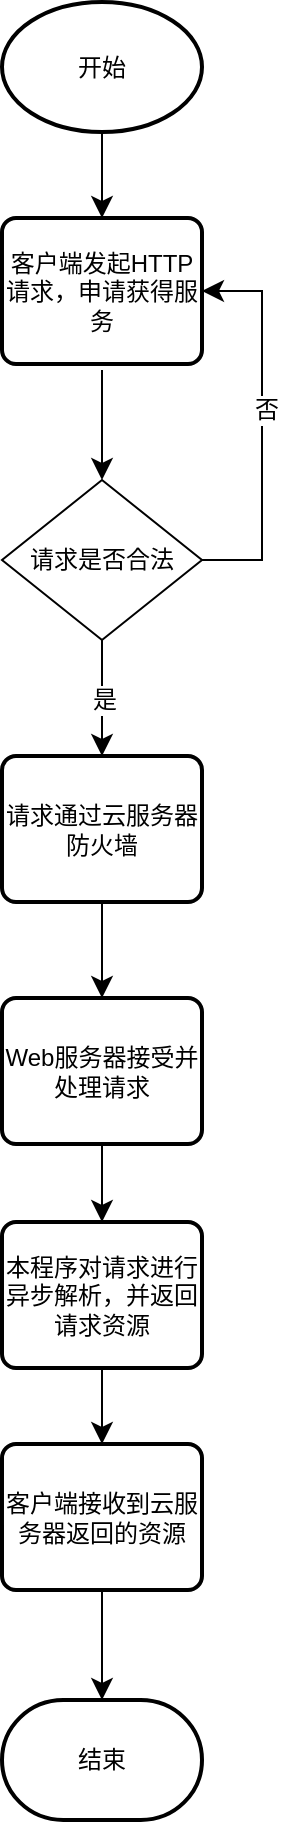 <mxfile version="24.0.5" type="github">
  <diagram name="第 1 页" id="KUJz3nnj-1AdjnCrKiRH">
    <mxGraphModel dx="2605" dy="1700" grid="0" gridSize="10" guides="1" tooltips="1" connect="1" arrows="1" fold="1" page="0" pageScale="1" pageWidth="827" pageHeight="1169" math="0" shadow="0">
      <root>
        <mxCell id="0" />
        <mxCell id="1" parent="0" />
        <mxCell id="iRgTtsg-UwyQEltiNukj-6" style="edgeStyle=none;curved=1;rounded=0;orthogonalLoop=1;jettySize=auto;html=1;fontSize=12;startSize=8;endSize=8;" edge="1" parent="1" target="iRgTtsg-UwyQEltiNukj-2">
          <mxGeometry relative="1" as="geometry">
            <mxPoint x="-108" y="81" as="sourcePoint" />
          </mxGeometry>
        </mxCell>
        <mxCell id="iRgTtsg-UwyQEltiNukj-7" style="edgeStyle=orthogonalEdgeStyle;rounded=0;orthogonalLoop=1;jettySize=auto;html=1;entryX=1;entryY=0.5;entryDx=0;entryDy=0;fontSize=12;startSize=8;endSize=8;" edge="1" parent="1" source="iRgTtsg-UwyQEltiNukj-2" target="iRgTtsg-UwyQEltiNukj-15">
          <mxGeometry relative="1" as="geometry">
            <mxPoint x="-48" y="41" as="targetPoint" />
            <Array as="points">
              <mxPoint x="-28" y="176" />
              <mxPoint x="-28" y="42" />
            </Array>
          </mxGeometry>
        </mxCell>
        <mxCell id="iRgTtsg-UwyQEltiNukj-10" value="否" style="edgeLabel;html=1;align=center;verticalAlign=middle;resizable=0;points=[];fontSize=12;" vertex="1" connectable="0" parent="iRgTtsg-UwyQEltiNukj-7">
          <mxGeometry x="0.085" y="-2" relative="1" as="geometry">
            <mxPoint as="offset" />
          </mxGeometry>
        </mxCell>
        <mxCell id="iRgTtsg-UwyQEltiNukj-11" style="edgeStyle=none;curved=1;rounded=0;orthogonalLoop=1;jettySize=auto;html=1;fontSize=12;startSize=8;endSize=8;" edge="1" parent="1" source="iRgTtsg-UwyQEltiNukj-2" target="iRgTtsg-UwyQEltiNukj-4">
          <mxGeometry relative="1" as="geometry" />
        </mxCell>
        <mxCell id="iRgTtsg-UwyQEltiNukj-18" value="是" style="edgeLabel;html=1;align=center;verticalAlign=middle;resizable=0;points=[];fontSize=12;" vertex="1" connectable="0" parent="iRgTtsg-UwyQEltiNukj-11">
          <mxGeometry x="0.023" y="1" relative="1" as="geometry">
            <mxPoint as="offset" />
          </mxGeometry>
        </mxCell>
        <mxCell id="iRgTtsg-UwyQEltiNukj-2" value="请求是否合法" style="rhombus;whiteSpace=wrap;html=1;" vertex="1" parent="1">
          <mxGeometry x="-158" y="136" width="100" height="80" as="geometry" />
        </mxCell>
        <mxCell id="iRgTtsg-UwyQEltiNukj-12" style="edgeStyle=none;curved=1;rounded=0;orthogonalLoop=1;jettySize=auto;html=1;fontSize=12;startSize=8;endSize=8;" edge="1" parent="1" source="iRgTtsg-UwyQEltiNukj-4" target="iRgTtsg-UwyQEltiNukj-5">
          <mxGeometry relative="1" as="geometry" />
        </mxCell>
        <mxCell id="iRgTtsg-UwyQEltiNukj-4" value="请求通过云服务器防火墙" style="rounded=1;whiteSpace=wrap;html=1;absoluteArcSize=1;arcSize=14;strokeWidth=2;" vertex="1" parent="1">
          <mxGeometry x="-158" y="274" width="100" height="73" as="geometry" />
        </mxCell>
        <mxCell id="iRgTtsg-UwyQEltiNukj-21" style="edgeStyle=none;curved=1;rounded=0;orthogonalLoop=1;jettySize=auto;html=1;entryX=0.5;entryY=0;entryDx=0;entryDy=0;fontSize=12;startSize=8;endSize=8;" edge="1" parent="1" source="iRgTtsg-UwyQEltiNukj-5" target="iRgTtsg-UwyQEltiNukj-19">
          <mxGeometry relative="1" as="geometry" />
        </mxCell>
        <mxCell id="iRgTtsg-UwyQEltiNukj-5" value="Web服务器接受并处理请求" style="rounded=1;whiteSpace=wrap;html=1;absoluteArcSize=1;arcSize=14;strokeWidth=2;" vertex="1" parent="1">
          <mxGeometry x="-158" y="395" width="100" height="73" as="geometry" />
        </mxCell>
        <mxCell id="iRgTtsg-UwyQEltiNukj-15" value="客户端发起HTTP请求，申请获得服务" style="rounded=1;whiteSpace=wrap;html=1;absoluteArcSize=1;arcSize=14;strokeWidth=2;" vertex="1" parent="1">
          <mxGeometry x="-158" y="5" width="100" height="73" as="geometry" />
        </mxCell>
        <mxCell id="iRgTtsg-UwyQEltiNukj-17" style="edgeStyle=none;curved=1;rounded=0;orthogonalLoop=1;jettySize=auto;html=1;entryX=0.5;entryY=0;entryDx=0;entryDy=0;fontSize=12;startSize=8;endSize=8;" edge="1" parent="1" source="iRgTtsg-UwyQEltiNukj-16" target="iRgTtsg-UwyQEltiNukj-15">
          <mxGeometry relative="1" as="geometry" />
        </mxCell>
        <mxCell id="iRgTtsg-UwyQEltiNukj-16" value="开始" style="strokeWidth=2;html=1;shape=mxgraph.flowchart.start_2;whiteSpace=wrap;" vertex="1" parent="1">
          <mxGeometry x="-158" y="-103" width="100" height="65" as="geometry" />
        </mxCell>
        <mxCell id="iRgTtsg-UwyQEltiNukj-24" style="edgeStyle=none;curved=1;rounded=0;orthogonalLoop=1;jettySize=auto;html=1;entryX=0.5;entryY=0;entryDx=0;entryDy=0;fontSize=12;startSize=8;endSize=8;" edge="1" parent="1" source="iRgTtsg-UwyQEltiNukj-19" target="iRgTtsg-UwyQEltiNukj-23">
          <mxGeometry relative="1" as="geometry" />
        </mxCell>
        <mxCell id="iRgTtsg-UwyQEltiNukj-19" value="本程序对请求进行异步解析，并返回请求资源" style="rounded=1;whiteSpace=wrap;html=1;absoluteArcSize=1;arcSize=14;strokeWidth=2;" vertex="1" parent="1">
          <mxGeometry x="-158" y="507" width="100" height="73" as="geometry" />
        </mxCell>
        <mxCell id="iRgTtsg-UwyQEltiNukj-22" value="结束" style="strokeWidth=2;html=1;shape=mxgraph.flowchart.terminator;whiteSpace=wrap;" vertex="1" parent="1">
          <mxGeometry x="-158" y="746" width="100" height="60" as="geometry" />
        </mxCell>
        <mxCell id="iRgTtsg-UwyQEltiNukj-23" value="客户端接收到云服务器返回的资源" style="rounded=1;whiteSpace=wrap;html=1;absoluteArcSize=1;arcSize=14;strokeWidth=2;" vertex="1" parent="1">
          <mxGeometry x="-158" y="618" width="100" height="73" as="geometry" />
        </mxCell>
        <mxCell id="iRgTtsg-UwyQEltiNukj-25" style="edgeStyle=none;curved=1;rounded=0;orthogonalLoop=1;jettySize=auto;html=1;entryX=0.5;entryY=0;entryDx=0;entryDy=0;entryPerimeter=0;fontSize=12;startSize=8;endSize=8;" edge="1" parent="1" source="iRgTtsg-UwyQEltiNukj-23" target="iRgTtsg-UwyQEltiNukj-22">
          <mxGeometry relative="1" as="geometry" />
        </mxCell>
      </root>
    </mxGraphModel>
  </diagram>
</mxfile>
